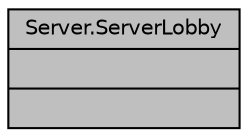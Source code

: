 digraph "Server.ServerLobby"
{
  edge [fontname="Helvetica",fontsize="10",labelfontname="Helvetica",labelfontsize="10"];
  node [fontname="Helvetica",fontsize="10",shape=record];
  Node1 [label="{Server.ServerLobby\n||}",height=0.2,width=0.4,color="black", fillcolor="grey75", style="filled", fontcolor="black"];
}
